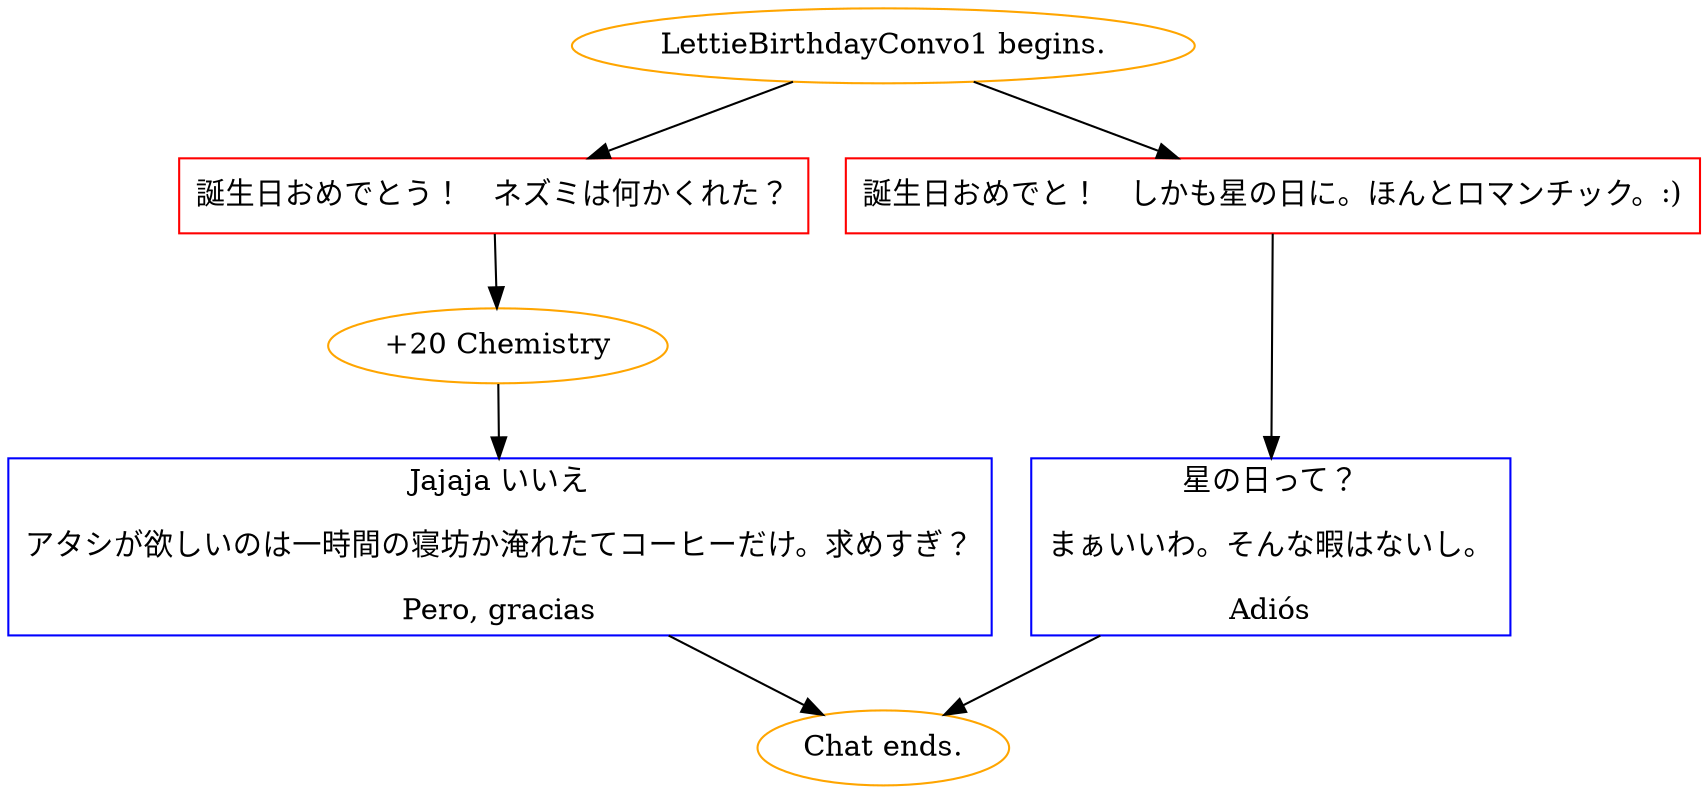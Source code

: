 digraph {
	"LettieBirthdayConvo1 begins." [color=orange];
		"LettieBirthdayConvo1 begins." -> j3889763410;
		"LettieBirthdayConvo1 begins." -> j97104726;
	j3889763410 [label="誕生日おめでとう！　ネズミは何かくれた？",shape=box,color=red];
		j3889763410 -> j427841012;
	j97104726 [label="誕生日おめでと！　しかも星の日に。ほんとロマンチック。:)",shape=box,color=red];
		j97104726 -> j795723756;
	j427841012 [label="+20 Chemistry",color=orange];
		j427841012 -> j968363114;
	j795723756 [label="星の日って？
まぁいいわ。そんな暇はないし。
Adiós",shape=box,color=blue];
		j795723756 -> "Chat ends.";
	j968363114 [label="Jajaja いいえ
アタシが欲しいのは一時間の寝坊か淹れたてコーヒーだけ。求めすぎ？
Pero, gracias",shape=box,color=blue];
		j968363114 -> "Chat ends.";
	"Chat ends." [color=orange];
}